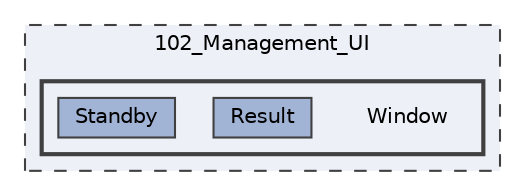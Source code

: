 digraph "102_Management_UI/Window"
{
 // LATEX_PDF_SIZE
  bgcolor="transparent";
  edge [fontname=Helvetica,fontsize=10,labelfontname=Helvetica,labelfontsize=10];
  node [fontname=Helvetica,fontsize=10,shape=box,height=0.2,width=0.4];
  compound=true
  subgraph clusterdir_67283547f217afe6ef6cbb1c0dcde049 {
    graph [ bgcolor="#edf0f7", pencolor="grey25", label="102_Management_UI", fontname=Helvetica,fontsize=10 style="filled,dashed", URL="dir_67283547f217afe6ef6cbb1c0dcde049.html",tooltip=""]
  subgraph clusterdir_de28311bd6a2c0a58cff940af89e5fed {
    graph [ bgcolor="#edf0f7", pencolor="grey25", label="", fontname=Helvetica,fontsize=10 style="filled,bold", URL="dir_de28311bd6a2c0a58cff940af89e5fed.html",tooltip=""]
    dir_de28311bd6a2c0a58cff940af89e5fed [shape=plaintext, label="Window"];
  dir_5a46f87465fe78aaf062e7728e1cf988 [label="Result", fillcolor="#a2b4d6", color="grey25", style="filled", URL="dir_5a46f87465fe78aaf062e7728e1cf988.html",tooltip=""];
  dir_48f8547e69fd9dda129cba505f2526a7 [label="Standby", fillcolor="#a2b4d6", color="grey25", style="filled", URL="dir_48f8547e69fd9dda129cba505f2526a7.html",tooltip=""];
  }
  }
}
